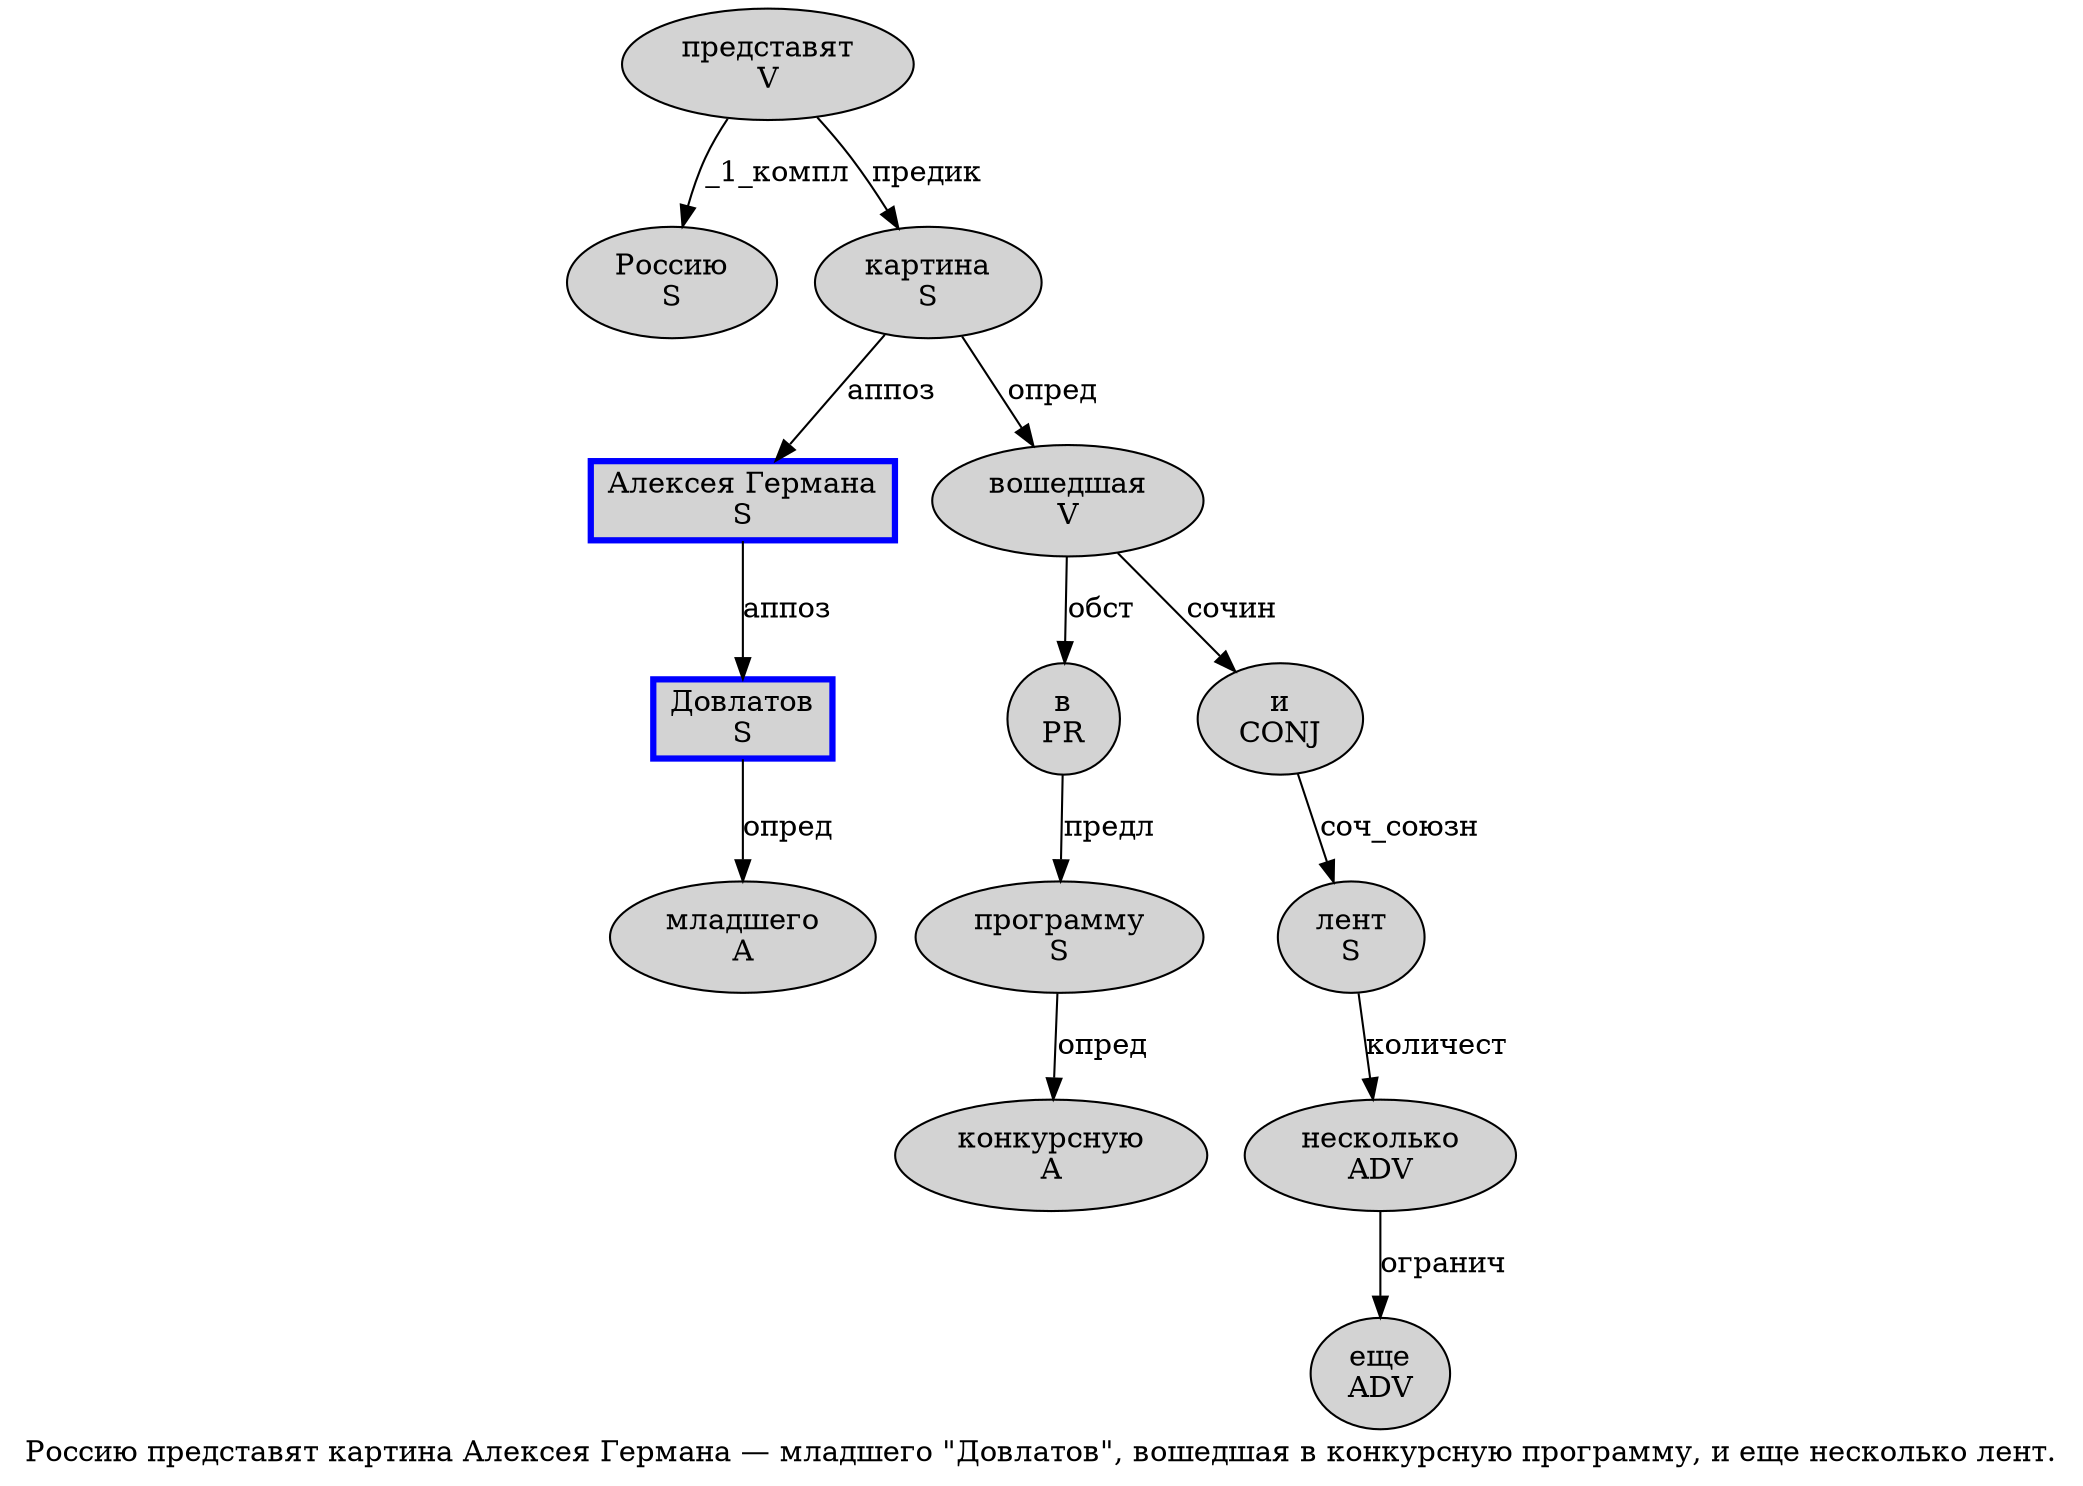 digraph SENTENCE_1439 {
	graph [label="Россию представят картина Алексея Германа — младшего \"Довлатов\", вошедшая в конкурсную программу, и еще несколько лент."]
	node [style=filled]
		0 [label="Россию
S" color="" fillcolor=lightgray penwidth=1 shape=ellipse]
		1 [label="представят
V" color="" fillcolor=lightgray penwidth=1 shape=ellipse]
		2 [label="картина
S" color="" fillcolor=lightgray penwidth=1 shape=ellipse]
		3 [label="Алексея Германа
S" color=blue fillcolor=lightgray penwidth=3 shape=box]
		5 [label="младшего
A" color="" fillcolor=lightgray penwidth=1 shape=ellipse]
		7 [label="Довлатов
S" color=blue fillcolor=lightgray penwidth=3 shape=box]
		10 [label="вошедшая
V" color="" fillcolor=lightgray penwidth=1 shape=ellipse]
		11 [label="в
PR" color="" fillcolor=lightgray penwidth=1 shape=ellipse]
		12 [label="конкурсную
A" color="" fillcolor=lightgray penwidth=1 shape=ellipse]
		13 [label="программу
S" color="" fillcolor=lightgray penwidth=1 shape=ellipse]
		15 [label="и
CONJ" color="" fillcolor=lightgray penwidth=1 shape=ellipse]
		16 [label="еще
ADV" color="" fillcolor=lightgray penwidth=1 shape=ellipse]
		17 [label="несколько
ADV" color="" fillcolor=lightgray penwidth=1 shape=ellipse]
		18 [label="лент
S" color="" fillcolor=lightgray penwidth=1 shape=ellipse]
			3 -> 7 [label="аппоз"]
			2 -> 3 [label="аппоз"]
			2 -> 10 [label="опред"]
			1 -> 0 [label="_1_компл"]
			1 -> 2 [label="предик"]
			7 -> 5 [label="опред"]
			13 -> 12 [label="опред"]
			18 -> 17 [label="количест"]
			17 -> 16 [label="огранич"]
			10 -> 11 [label="обст"]
			10 -> 15 [label="сочин"]
			11 -> 13 [label="предл"]
			15 -> 18 [label="соч_союзн"]
}